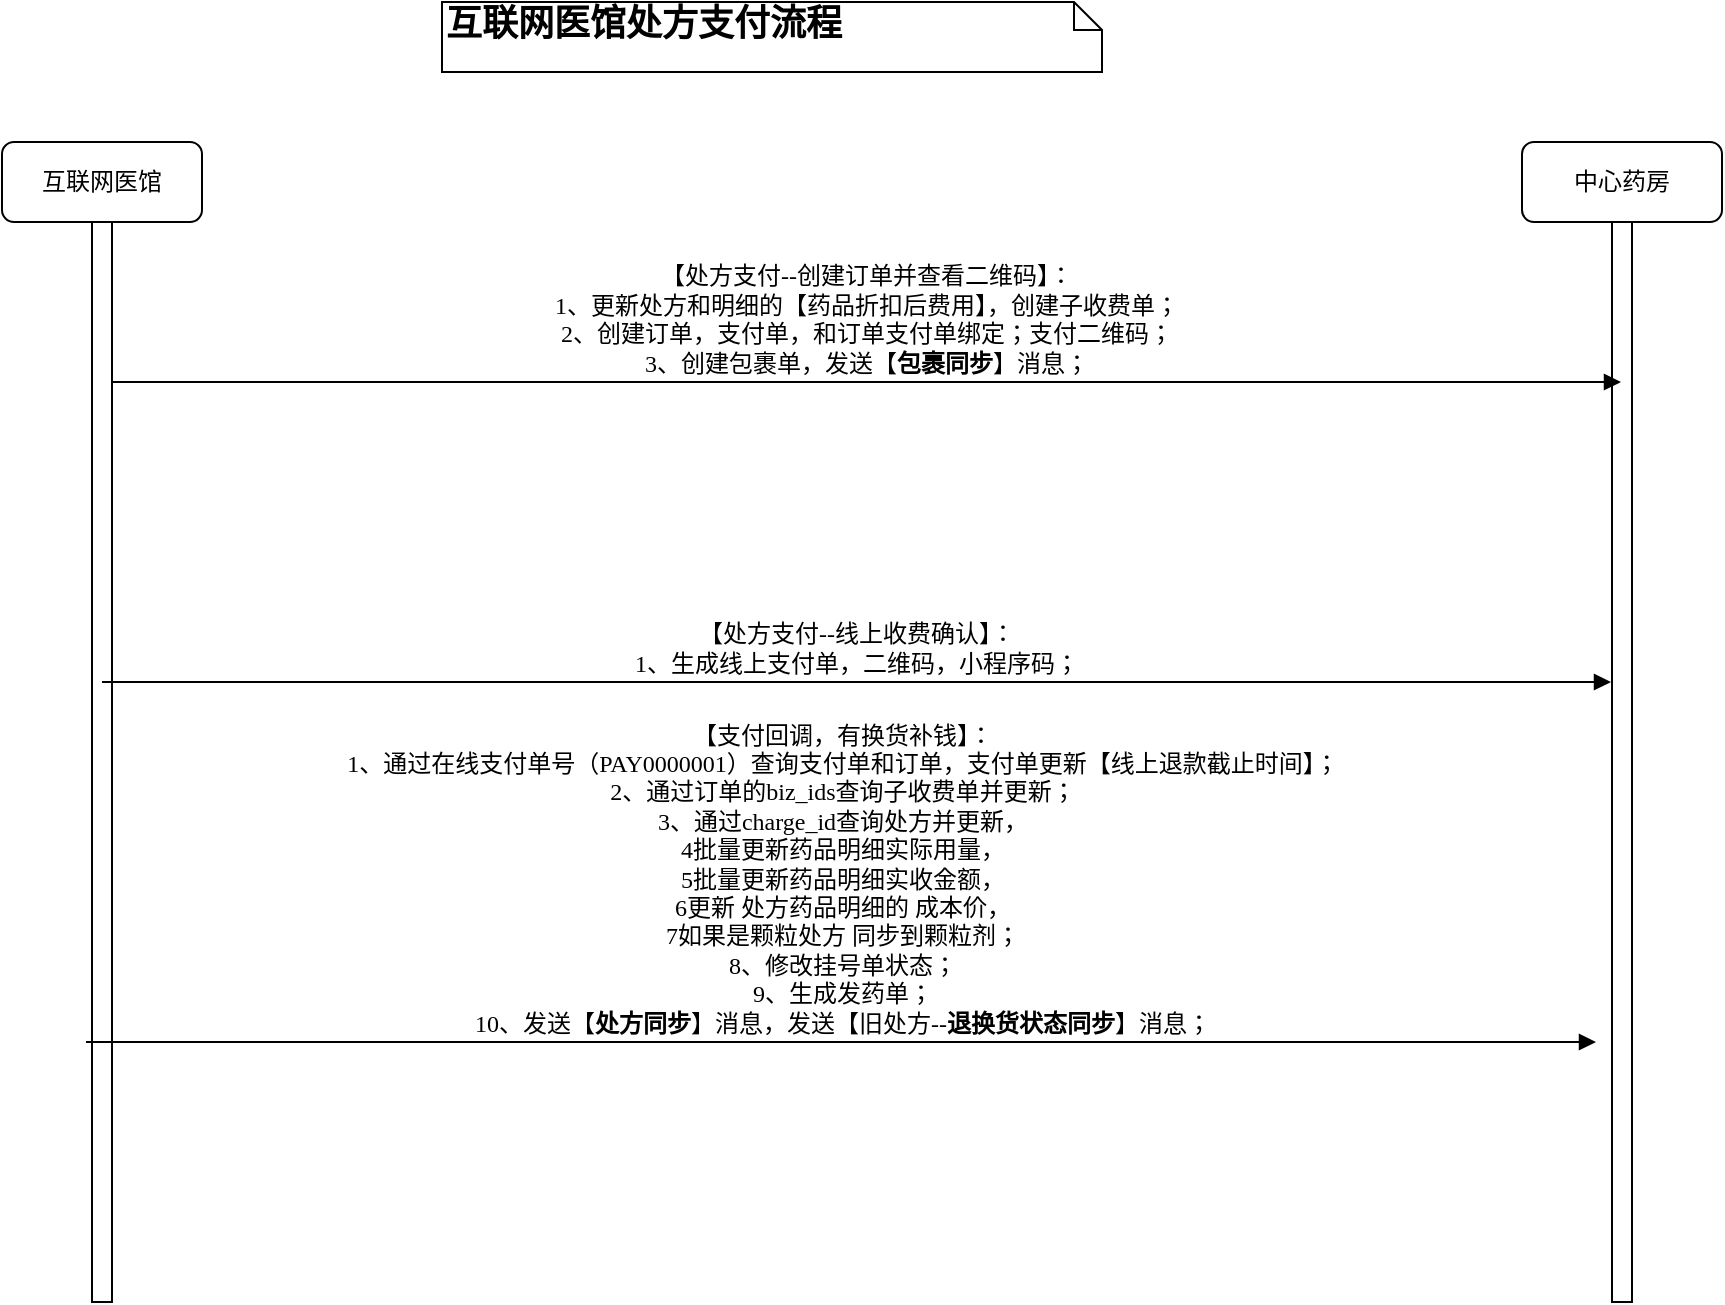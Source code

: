 <mxfile version="28.0.6">
  <diagram name="第 1 页" id="3IlR71xCNVm7pOj7GddM">
    <mxGraphModel dx="1418" dy="786" grid="1" gridSize="10" guides="1" tooltips="1" connect="1" arrows="1" fold="1" page="1" pageScale="1" pageWidth="827" pageHeight="1169" math="0" shadow="0">
      <root>
        <mxCell id="0" />
        <mxCell id="1" parent="0" />
        <mxCell id="9WsRVZUHh8-NU1pqQrJq-1" value="中心药房" style="shape=umlLifeline;perimeter=lifelinePerimeter;whiteSpace=wrap;html=1;container=1;collapsible=0;recursiveResize=0;outlineConnect=0;rounded=1;shadow=0;comic=0;labelBackgroundColor=none;strokeWidth=1;fontFamily=Verdana;fontSize=12;align=center;" vertex="1" parent="1">
          <mxGeometry x="790" y="110" width="100" height="580" as="geometry" />
        </mxCell>
        <mxCell id="9WsRVZUHh8-NU1pqQrJq-2" value="" style="html=1;points=[];perimeter=orthogonalPerimeter;rounded=0;shadow=0;comic=0;labelBackgroundColor=none;strokeWidth=1;fontFamily=Verdana;fontSize=12;align=center;" vertex="1" parent="9WsRVZUHh8-NU1pqQrJq-1">
          <mxGeometry x="45" y="40" width="10" height="540" as="geometry" />
        </mxCell>
        <mxCell id="9WsRVZUHh8-NU1pqQrJq-3" value="互联网医馆" style="shape=umlLifeline;perimeter=lifelinePerimeter;whiteSpace=wrap;html=1;container=1;collapsible=0;recursiveResize=0;outlineConnect=0;rounded=1;shadow=0;comic=0;labelBackgroundColor=none;strokeWidth=1;fontFamily=Verdana;fontSize=12;align=center;" vertex="1" parent="1">
          <mxGeometry x="30" y="110" width="100" height="580" as="geometry" />
        </mxCell>
        <mxCell id="9WsRVZUHh8-NU1pqQrJq-4" value="" style="html=1;points=[];perimeter=orthogonalPerimeter;rounded=0;shadow=0;comic=0;labelBackgroundColor=none;strokeWidth=1;fontFamily=Verdana;fontSize=12;align=center;" vertex="1" parent="9WsRVZUHh8-NU1pqQrJq-3">
          <mxGeometry x="45" y="40" width="10" height="540" as="geometry" />
        </mxCell>
        <mxCell id="9WsRVZUHh8-NU1pqQrJq-5" value="【处方支付--创建订单并查看二维码】：&lt;div&gt;1、更新处方和明细的【药品折扣后费用】，创建子收费单；&lt;/div&gt;&lt;div&gt;2、创建订单，&lt;span style=&quot;background-color: transparent; color: light-dark(rgb(0, 0, 0), rgb(255, 255, 255));&quot;&gt;支付单，和订单支付单绑定；&lt;/span&gt;&lt;span style=&quot;background-color: transparent; color: light-dark(rgb(0, 0, 0), rgb(255, 255, 255));&quot;&gt;支付二维码；&lt;/span&gt;&lt;/div&gt;&lt;div&gt;3、创建包裹单，发送【&lt;b&gt;包裹同步&lt;/b&gt;】消息&lt;span style=&quot;background-color: transparent; color: light-dark(rgb(0, 0, 0), rgb(255, 255, 255));&quot;&gt;；&lt;/span&gt;&lt;/div&gt;" style="html=1;verticalAlign=bottom;endArrow=block;labelBackgroundColor=none;fontFamily=Verdana;fontSize=12;edgeStyle=elbowEdgeStyle;elbow=vertical;" edge="1" parent="1">
          <mxGeometry x="-0.001" relative="1" as="geometry">
            <mxPoint x="85" y="230" as="sourcePoint" />
            <mxPoint x="839.5" y="230" as="targetPoint" />
            <Array as="points">
              <mxPoint x="480" y="230" />
            </Array>
            <mxPoint as="offset" />
          </mxGeometry>
        </mxCell>
        <mxCell id="9WsRVZUHh8-NU1pqQrJq-6" value="&lt;span style=&quot;font-size: 18px;&quot;&gt;&lt;b&gt;互联网医馆处方支付流程&lt;/b&gt;&lt;/span&gt;" style="shape=note;whiteSpace=wrap;html=1;size=14;verticalAlign=top;align=left;spacingTop=-6;rounded=0;shadow=0;comic=0;labelBackgroundColor=none;strokeWidth=1;fontFamily=Verdana;fontSize=12" vertex="1" parent="1">
          <mxGeometry x="250" y="40" width="330" height="35" as="geometry" />
        </mxCell>
        <mxCell id="9WsRVZUHh8-NU1pqQrJq-8" value="【支付回调，有换货补钱】：&lt;div&gt;1、通过在线支付单号（PAY0000001）查询支付单和订单，支付单更新【&lt;span style=&quot;background-color: transparent; color: light-dark(rgb(0, 0, 0), rgb(255, 255, 255));&quot;&gt;线上退款截止时间&lt;/span&gt;&lt;span style=&quot;background-color: transparent; color: light-dark(rgb(0, 0, 0), rgb(255, 255, 255));&quot;&gt;】；&lt;/span&gt;&lt;/div&gt;&lt;div&gt;&lt;div&gt;2、通过订单的biz_ids查询子收费单&lt;span style=&quot;background-color: transparent; color: light-dark(rgb(0, 0, 0), rgb(255, 255, 255));&quot;&gt;并更新&lt;/span&gt;&lt;span style=&quot;background-color: transparent; color: light-dark(rgb(0, 0, 0), rgb(255, 255, 255));&quot;&gt;；&lt;/span&gt;&lt;/div&gt;&lt;div&gt;3、通过charge_id查询处方并更新，&lt;/div&gt;&lt;div&gt;4批量更新药品明细实际用量，&lt;/div&gt;&lt;div&gt;5批量更新药品明细实收金额，&lt;/div&gt;&lt;div&gt;6&lt;span style=&quot;background-color: transparent; color: light-dark(rgb(0, 0, 0), rgb(255, 255, 255));&quot;&gt;更新 处方药品明细的 成本价，&lt;/span&gt;&lt;/div&gt;&lt;div&gt;7如果是颗粒处方 同步到颗粒剂；&lt;div&gt;8、修改挂号单状态；&lt;/div&gt;&lt;/div&gt;&lt;/div&gt;&lt;div&gt;9、生成发药单；&lt;/div&gt;&lt;div&gt;10、发送【&lt;b&gt;处方同步&lt;/b&gt;】消息，发送【旧处方--&lt;b&gt;退换货状态同步&lt;/b&gt;】消息；&lt;/div&gt;" style="html=1;verticalAlign=bottom;endArrow=block;labelBackgroundColor=none;fontFamily=Verdana;fontSize=12;edgeStyle=elbowEdgeStyle;elbow=vertical;" edge="1" parent="1">
          <mxGeometry x="0.001" relative="1" as="geometry">
            <mxPoint x="72" y="560" as="sourcePoint" />
            <mxPoint x="827" y="560" as="targetPoint" />
            <Array as="points">
              <mxPoint x="467" y="560" />
            </Array>
            <mxPoint as="offset" />
          </mxGeometry>
        </mxCell>
        <mxCell id="9WsRVZUHh8-NU1pqQrJq-9" value="【处方支付--线上收费确认】：&lt;div&gt;1、生成线上支付单，二维码，小程序码&lt;span style=&quot;background-color: transparent; color: light-dark(rgb(0, 0, 0), rgb(255, 255, 255));&quot;&gt;；&lt;/span&gt;&lt;/div&gt;" style="html=1;verticalAlign=bottom;endArrow=block;labelBackgroundColor=none;fontFamily=Verdana;fontSize=12;edgeStyle=elbowEdgeStyle;elbow=vertical;" edge="1" parent="1">
          <mxGeometry x="-0.001" relative="1" as="geometry">
            <mxPoint x="80" y="380" as="sourcePoint" />
            <mxPoint x="834.5" y="380" as="targetPoint" />
            <Array as="points">
              <mxPoint x="475" y="380" />
            </Array>
            <mxPoint as="offset" />
          </mxGeometry>
        </mxCell>
      </root>
    </mxGraphModel>
  </diagram>
</mxfile>
